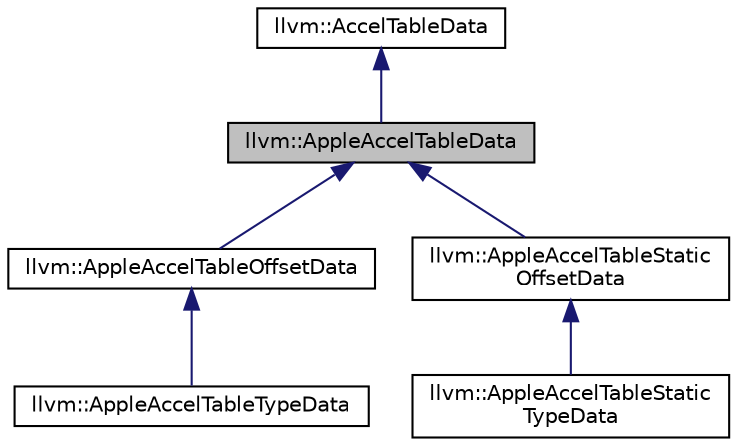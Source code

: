 digraph "llvm::AppleAccelTableData"
{
 // LATEX_PDF_SIZE
  bgcolor="transparent";
  edge [fontname="Helvetica",fontsize="10",labelfontname="Helvetica",labelfontsize="10"];
  node [fontname="Helvetica",fontsize="10",shape="box"];
  Node1 [label="llvm::AppleAccelTableData",height=0.2,width=0.4,color="black", fillcolor="grey75", style="filled", fontcolor="black",tooltip="A base class for different implementations of Data classes for Apple Accelerator Tables."];
  Node2 -> Node1 [dir="back",color="midnightblue",fontsize="10",style="solid",fontname="Helvetica"];
  Node2 [label="llvm::AccelTableData",height=0.2,width=0.4,color="black",URL="$classllvm_1_1AccelTableData.html",tooltip="Interface which the different types of accelerator table data have to conform."];
  Node1 -> Node3 [dir="back",color="midnightblue",fontsize="10",style="solid",fontname="Helvetica"];
  Node3 [label="llvm::AppleAccelTableOffsetData",height=0.2,width=0.4,color="black",URL="$classllvm_1_1AppleAccelTableOffsetData.html",tooltip="Accelerator table data implementation for simple Apple accelerator tables with just a DIE reference."];
  Node3 -> Node4 [dir="back",color="midnightblue",fontsize="10",style="solid",fontname="Helvetica"];
  Node4 [label="llvm::AppleAccelTableTypeData",height=0.2,width=0.4,color="black",URL="$classllvm_1_1AppleAccelTableTypeData.html",tooltip="Accelerator table data implementation for Apple type accelerator tables."];
  Node1 -> Node5 [dir="back",color="midnightblue",fontsize="10",style="solid",fontname="Helvetica"];
  Node5 [label="llvm::AppleAccelTableStatic\lOffsetData",height=0.2,width=0.4,color="black",URL="$classllvm_1_1AppleAccelTableStaticOffsetData.html",tooltip="Accelerator table data implementation for simple Apple accelerator tables with a DIE offset but no ac..."];
  Node5 -> Node6 [dir="back",color="midnightblue",fontsize="10",style="solid",fontname="Helvetica"];
  Node6 [label="llvm::AppleAccelTableStatic\lTypeData",height=0.2,width=0.4,color="black",URL="$classllvm_1_1AppleAccelTableStaticTypeData.html",tooltip="Accelerator table data implementation for type accelerator tables with a DIE offset but no actual DIE..."];
}
